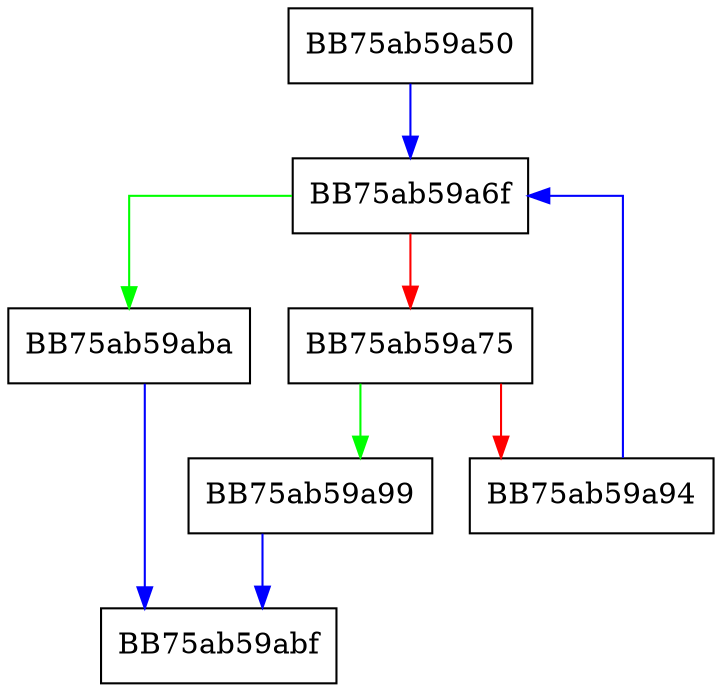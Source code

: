 digraph synthCollSeq {
  node [shape="box"];
  graph [splines=ortho];
  BB75ab59a50 -> BB75ab59a6f [color="blue"];
  BB75ab59a6f -> BB75ab59aba [color="green"];
  BB75ab59a6f -> BB75ab59a75 [color="red"];
  BB75ab59a75 -> BB75ab59a99 [color="green"];
  BB75ab59a75 -> BB75ab59a94 [color="red"];
  BB75ab59a94 -> BB75ab59a6f [color="blue"];
  BB75ab59a99 -> BB75ab59abf [color="blue"];
  BB75ab59aba -> BB75ab59abf [color="blue"];
}